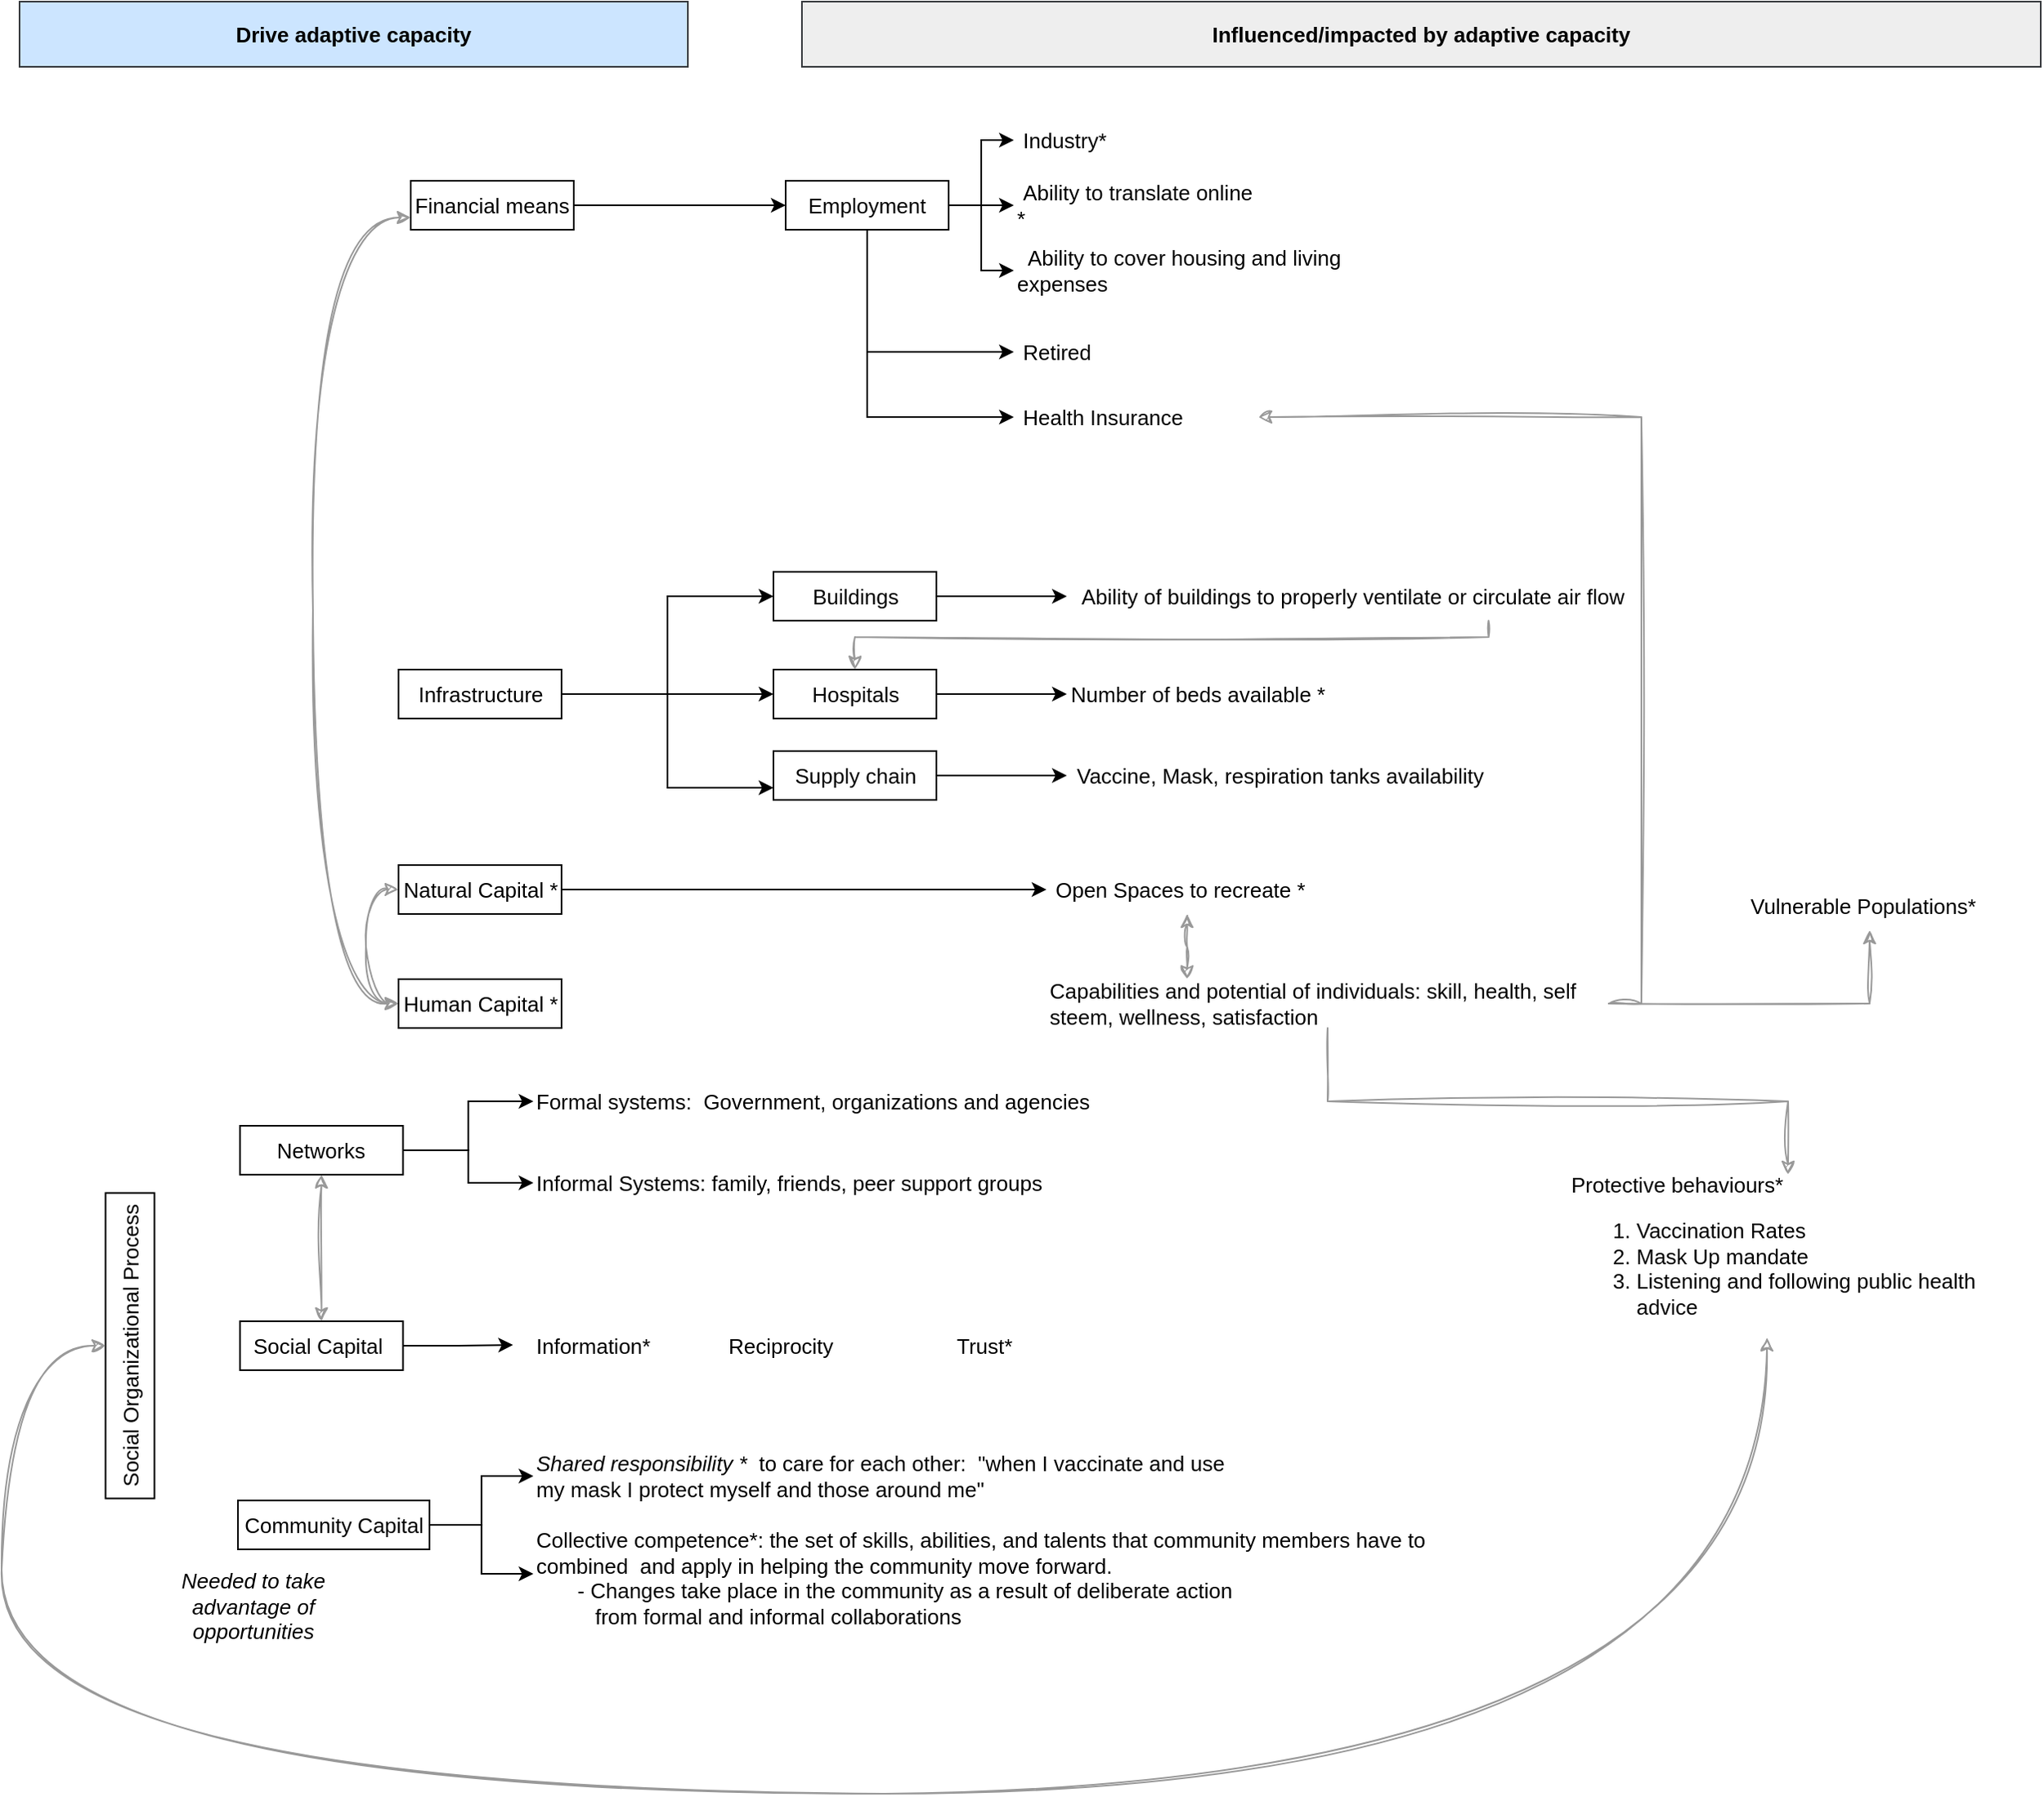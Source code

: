 <mxfile version="24.7.17">
  <diagram name="Page-1" id="bbJ4Wl17BvF7L5_o7s20">
    <mxGraphModel dx="2417" dy="997" grid="1" gridSize="10" guides="1" tooltips="1" connect="1" arrows="1" fold="1" page="1" pageScale="1" pageWidth="850" pageHeight="1100" math="0" shadow="0">
      <root>
        <mxCell id="0" />
        <mxCell id="1" parent="0" />
        <mxCell id="cVsHPX2xsLiRWL9ZJN85-2" value="Drive adaptive capacity" style="text;whiteSpace=wrap;fontFamily=Helvetica;fontSize=13;fontStyle=1;fillColor=#cce5ff;strokeColor=#36393d;verticalAlign=middle;fontColor=default;align=center;" vertex="1" parent="1">
          <mxGeometry x="-170" y="180" width="410" height="40" as="geometry" />
        </mxCell>
        <mxCell id="cVsHPX2xsLiRWL9ZJN85-3" value="&lt;font style=&quot;font-size: 13px;&quot;&gt;Influenced/impacted by adaptive capacity&lt;/font&gt;" style="text;fontStyle=1;align=center;fillColor=#eeeeee;strokeColor=#36393d;fontColor=default;whiteSpace=wrap;html=1;verticalAlign=middle;fontSize=13;" vertex="1" parent="1">
          <mxGeometry x="310" y="180" width="760" height="40" as="geometry" />
        </mxCell>
        <mxCell id="cVsHPX2xsLiRWL9ZJN85-14" style="edgeStyle=orthogonalEdgeStyle;rounded=0;orthogonalLoop=1;jettySize=auto;html=1;exitX=1;exitY=0.5;exitDx=0;exitDy=0;entryX=0;entryY=0.5;entryDx=0;entryDy=0;fontSize=13;" edge="1" parent="1" source="cVsHPX2xsLiRWL9ZJN85-4" target="cVsHPX2xsLiRWL9ZJN85-5">
          <mxGeometry relative="1" as="geometry" />
        </mxCell>
        <mxCell id="cVsHPX2xsLiRWL9ZJN85-4" value="Financial means" style="text;html=1;align=center;verticalAlign=middle;whiteSpace=wrap;rounded=0;strokeColor=default;fontSize=13;" vertex="1" parent="1">
          <mxGeometry x="70" y="290" width="100" height="30" as="geometry" />
        </mxCell>
        <mxCell id="cVsHPX2xsLiRWL9ZJN85-9" style="edgeStyle=orthogonalEdgeStyle;rounded=0;orthogonalLoop=1;jettySize=auto;html=1;exitX=1;exitY=0.5;exitDx=0;exitDy=0;entryX=0;entryY=0.5;entryDx=0;entryDy=0;fontSize=13;" edge="1" parent="1" source="cVsHPX2xsLiRWL9ZJN85-5" target="cVsHPX2xsLiRWL9ZJN85-6">
          <mxGeometry relative="1" as="geometry" />
        </mxCell>
        <mxCell id="cVsHPX2xsLiRWL9ZJN85-10" style="edgeStyle=orthogonalEdgeStyle;rounded=0;orthogonalLoop=1;jettySize=auto;html=1;exitX=1;exitY=0.5;exitDx=0;exitDy=0;entryX=0;entryY=0.5;entryDx=0;entryDy=0;fontSize=13;" edge="1" parent="1" source="cVsHPX2xsLiRWL9ZJN85-5" target="cVsHPX2xsLiRWL9ZJN85-7">
          <mxGeometry relative="1" as="geometry" />
        </mxCell>
        <mxCell id="cVsHPX2xsLiRWL9ZJN85-11" style="edgeStyle=orthogonalEdgeStyle;rounded=0;orthogonalLoop=1;jettySize=auto;html=1;exitX=1;exitY=0.5;exitDx=0;exitDy=0;entryX=0;entryY=0.5;entryDx=0;entryDy=0;fontSize=13;" edge="1" parent="1" source="cVsHPX2xsLiRWL9ZJN85-5" target="cVsHPX2xsLiRWL9ZJN85-8">
          <mxGeometry relative="1" as="geometry" />
        </mxCell>
        <mxCell id="cVsHPX2xsLiRWL9ZJN85-13" style="edgeStyle=orthogonalEdgeStyle;rounded=0;orthogonalLoop=1;jettySize=auto;html=1;exitX=0.5;exitY=1;exitDx=0;exitDy=0;entryX=0;entryY=0.5;entryDx=0;entryDy=0;fontSize=13;" edge="1" parent="1" source="cVsHPX2xsLiRWL9ZJN85-5" target="cVsHPX2xsLiRWL9ZJN85-12">
          <mxGeometry relative="1" as="geometry" />
        </mxCell>
        <mxCell id="cVsHPX2xsLiRWL9ZJN85-17" style="edgeStyle=orthogonalEdgeStyle;rounded=0;orthogonalLoop=1;jettySize=auto;html=1;exitX=0.5;exitY=1;exitDx=0;exitDy=0;entryX=0;entryY=0.5;entryDx=0;entryDy=0;fontSize=13;" edge="1" parent="1" source="cVsHPX2xsLiRWL9ZJN85-5" target="cVsHPX2xsLiRWL9ZJN85-16">
          <mxGeometry relative="1" as="geometry" />
        </mxCell>
        <mxCell id="cVsHPX2xsLiRWL9ZJN85-5" value="Employment" style="text;html=1;align=center;verticalAlign=middle;whiteSpace=wrap;rounded=0;strokeColor=default;fontSize=13;" vertex="1" parent="1">
          <mxGeometry x="300" y="290" width="100" height="30" as="geometry" />
        </mxCell>
        <mxCell id="cVsHPX2xsLiRWL9ZJN85-6" value="&amp;nbsp;Industry*" style="text;html=1;align=left;verticalAlign=middle;whiteSpace=wrap;rounded=0;fontSize=13;" vertex="1" parent="1">
          <mxGeometry x="440" y="250" width="100" height="30" as="geometry" />
        </mxCell>
        <mxCell id="cVsHPX2xsLiRWL9ZJN85-7" value="&amp;nbsp;Ability to translate online *" style="text;html=1;align=left;verticalAlign=middle;whiteSpace=wrap;rounded=0;fontSize=13;" vertex="1" parent="1">
          <mxGeometry x="440" y="290" width="150" height="30" as="geometry" />
        </mxCell>
        <mxCell id="cVsHPX2xsLiRWL9ZJN85-8" value="&amp;nbsp; Ability to cover housing and living expenses" style="text;html=1;align=left;verticalAlign=middle;whiteSpace=wrap;rounded=0;fontSize=13;" vertex="1" parent="1">
          <mxGeometry x="440" y="330" width="250" height="30" as="geometry" />
        </mxCell>
        <mxCell id="cVsHPX2xsLiRWL9ZJN85-12" value="&amp;nbsp;Retired" style="text;html=1;align=left;verticalAlign=middle;whiteSpace=wrap;rounded=0;fontSize=13;" vertex="1" parent="1">
          <mxGeometry x="440" y="380" width="150" height="30" as="geometry" />
        </mxCell>
        <mxCell id="cVsHPX2xsLiRWL9ZJN85-16" value="&amp;nbsp;Health Insurance" style="text;html=1;align=left;verticalAlign=middle;whiteSpace=wrap;rounded=0;fontSize=13;" vertex="1" parent="1">
          <mxGeometry x="440" y="420" width="150" height="30" as="geometry" />
        </mxCell>
        <mxCell id="cVsHPX2xsLiRWL9ZJN85-28" style="edgeStyle=orthogonalEdgeStyle;rounded=0;orthogonalLoop=1;jettySize=auto;html=1;exitX=1;exitY=0.5;exitDx=0;exitDy=0;entryX=0;entryY=0.5;entryDx=0;entryDy=0;fontSize=13;" edge="1" parent="1" source="cVsHPX2xsLiRWL9ZJN85-18" target="cVsHPX2xsLiRWL9ZJN85-19">
          <mxGeometry relative="1" as="geometry" />
        </mxCell>
        <mxCell id="cVsHPX2xsLiRWL9ZJN85-29" style="edgeStyle=orthogonalEdgeStyle;rounded=0;orthogonalLoop=1;jettySize=auto;html=1;exitX=1;exitY=0.5;exitDx=0;exitDy=0;entryX=0;entryY=0.5;entryDx=0;entryDy=0;fontSize=13;" edge="1" parent="1" source="cVsHPX2xsLiRWL9ZJN85-18" target="cVsHPX2xsLiRWL9ZJN85-24">
          <mxGeometry relative="1" as="geometry" />
        </mxCell>
        <mxCell id="cVsHPX2xsLiRWL9ZJN85-30" style="edgeStyle=orthogonalEdgeStyle;rounded=0;orthogonalLoop=1;jettySize=auto;html=1;exitX=1;exitY=0.5;exitDx=0;exitDy=0;entryX=0;entryY=0.75;entryDx=0;entryDy=0;fontSize=13;" edge="1" parent="1" source="cVsHPX2xsLiRWL9ZJN85-18" target="cVsHPX2xsLiRWL9ZJN85-22">
          <mxGeometry relative="1" as="geometry" />
        </mxCell>
        <mxCell id="cVsHPX2xsLiRWL9ZJN85-18" value="Infrastructure" style="text;html=1;align=center;verticalAlign=middle;whiteSpace=wrap;rounded=0;strokeColor=default;fontSize=13;" vertex="1" parent="1">
          <mxGeometry x="62.5" y="590" width="100" height="30" as="geometry" />
        </mxCell>
        <mxCell id="cVsHPX2xsLiRWL9ZJN85-25" style="edgeStyle=orthogonalEdgeStyle;rounded=0;orthogonalLoop=1;jettySize=auto;html=1;exitX=1;exitY=0.5;exitDx=0;exitDy=0;entryX=0;entryY=0.5;entryDx=0;entryDy=0;fontSize=13;" edge="1" parent="1" source="cVsHPX2xsLiRWL9ZJN85-19" target="cVsHPX2xsLiRWL9ZJN85-20">
          <mxGeometry relative="1" as="geometry" />
        </mxCell>
        <mxCell id="cVsHPX2xsLiRWL9ZJN85-19" value="Buildings" style="text;html=1;align=center;verticalAlign=middle;whiteSpace=wrap;rounded=0;strokeColor=default;fontSize=13;" vertex="1" parent="1">
          <mxGeometry x="292.5" y="530" width="100" height="30" as="geometry" />
        </mxCell>
        <mxCell id="cVsHPX2xsLiRWL9ZJN85-32" style="edgeStyle=orthogonalEdgeStyle;rounded=0;orthogonalLoop=1;jettySize=auto;html=1;exitX=0.75;exitY=1;exitDx=0;exitDy=0;entryX=0.5;entryY=0;entryDx=0;entryDy=0;strokeColor=#999999;sketch=1;curveFitting=1;jiggle=2;fontSize=13;" edge="1" parent="1" source="cVsHPX2xsLiRWL9ZJN85-20" target="cVsHPX2xsLiRWL9ZJN85-24">
          <mxGeometry relative="1" as="geometry">
            <Array as="points">
              <mxPoint x="731.5" y="570" />
              <mxPoint x="342.5" y="570" />
            </Array>
          </mxGeometry>
        </mxCell>
        <mxCell id="cVsHPX2xsLiRWL9ZJN85-20" value="&amp;nbsp; Ability of buildings to properly ventilate or circulate air flow" style="text;html=1;align=left;verticalAlign=middle;whiteSpace=wrap;rounded=0;fontSize=13;" vertex="1" parent="1">
          <mxGeometry x="472.5" y="530" width="345" height="30" as="geometry" />
        </mxCell>
        <mxCell id="cVsHPX2xsLiRWL9ZJN85-21" value="Number of beds available *" style="text;html=1;align=left;verticalAlign=middle;whiteSpace=wrap;rounded=0;fontSize=13;" vertex="1" parent="1">
          <mxGeometry x="472.5" y="590" width="345" height="30" as="geometry" />
        </mxCell>
        <mxCell id="cVsHPX2xsLiRWL9ZJN85-27" style="edgeStyle=orthogonalEdgeStyle;rounded=0;orthogonalLoop=1;jettySize=auto;html=1;exitX=1;exitY=0.5;exitDx=0;exitDy=0;entryX=0;entryY=0.5;entryDx=0;entryDy=0;fontSize=13;" edge="1" parent="1" source="cVsHPX2xsLiRWL9ZJN85-22" target="cVsHPX2xsLiRWL9ZJN85-23">
          <mxGeometry relative="1" as="geometry" />
        </mxCell>
        <mxCell id="cVsHPX2xsLiRWL9ZJN85-22" value="Supply chain" style="text;html=1;align=center;verticalAlign=middle;whiteSpace=wrap;rounded=0;strokeColor=default;fontSize=13;" vertex="1" parent="1">
          <mxGeometry x="292.5" y="640" width="100" height="30" as="geometry" />
        </mxCell>
        <mxCell id="cVsHPX2xsLiRWL9ZJN85-23" value="&amp;nbsp;Vaccine, Mask, respiration tanks availability" style="text;html=1;align=left;verticalAlign=middle;whiteSpace=wrap;rounded=0;fontSize=13;" vertex="1" parent="1">
          <mxGeometry x="472.5" y="640" width="345" height="30" as="geometry" />
        </mxCell>
        <mxCell id="cVsHPX2xsLiRWL9ZJN85-26" style="edgeStyle=orthogonalEdgeStyle;rounded=0;orthogonalLoop=1;jettySize=auto;html=1;exitX=1;exitY=0.5;exitDx=0;exitDy=0;entryX=0;entryY=0.5;entryDx=0;entryDy=0;fontSize=13;" edge="1" parent="1" source="cVsHPX2xsLiRWL9ZJN85-24" target="cVsHPX2xsLiRWL9ZJN85-21">
          <mxGeometry relative="1" as="geometry" />
        </mxCell>
        <mxCell id="cVsHPX2xsLiRWL9ZJN85-24" value="Hospitals" style="text;html=1;align=center;verticalAlign=middle;whiteSpace=wrap;rounded=0;strokeColor=default;fontSize=13;" vertex="1" parent="1">
          <mxGeometry x="292.5" y="590" width="100" height="30" as="geometry" />
        </mxCell>
        <mxCell id="cVsHPX2xsLiRWL9ZJN85-33" value="Social Organizational Process" style="text;html=1;align=center;verticalAlign=middle;whiteSpace=wrap;rounded=0;strokeColor=default;rotation=-90;fontSize=13;" vertex="1" parent="1">
          <mxGeometry x="-196" y="990" width="187.5" height="30" as="geometry" />
        </mxCell>
        <mxCell id="cVsHPX2xsLiRWL9ZJN85-38" style="edgeStyle=orthogonalEdgeStyle;rounded=0;orthogonalLoop=1;jettySize=auto;html=1;exitX=0.25;exitY=1;exitDx=0;exitDy=0;entryX=0.25;entryY=0;entryDx=0;entryDy=0;startArrow=classic;startFill=1;sketch=1;curveFitting=1;jiggle=2;strokeColor=#999999;fontSize=13;" edge="1" parent="1" source="cVsHPX2xsLiRWL9ZJN85-34" target="cVsHPX2xsLiRWL9ZJN85-37">
          <mxGeometry relative="1" as="geometry" />
        </mxCell>
        <mxCell id="cVsHPX2xsLiRWL9ZJN85-34" value="&amp;nbsp;Open Spaces to recreate *" style="text;html=1;align=left;verticalAlign=middle;whiteSpace=wrap;rounded=0;fontSize=13;" vertex="1" parent="1">
          <mxGeometry x="460" y="710" width="345" height="30" as="geometry" />
        </mxCell>
        <mxCell id="cVsHPX2xsLiRWL9ZJN85-73" style="edgeStyle=orthogonalEdgeStyle;rounded=0;orthogonalLoop=1;jettySize=auto;html=1;exitX=1;exitY=0.5;exitDx=0;exitDy=0;entryX=1;entryY=0.5;entryDx=0;entryDy=0;sketch=1;curveFitting=1;jiggle=2;strokeColor=#999999;fontSize=13;" edge="1" parent="1" source="cVsHPX2xsLiRWL9ZJN85-37" target="cVsHPX2xsLiRWL9ZJN85-16">
          <mxGeometry relative="1" as="geometry" />
        </mxCell>
        <mxCell id="cVsHPX2xsLiRWL9ZJN85-78" style="edgeStyle=orthogonalEdgeStyle;rounded=0;orthogonalLoop=1;jettySize=auto;html=1;exitX=1;exitY=0.5;exitDx=0;exitDy=0;sketch=1;curveFitting=1;jiggle=2;strokeColor=#999999;fontSize=13;" edge="1" parent="1" source="cVsHPX2xsLiRWL9ZJN85-37" target="cVsHPX2xsLiRWL9ZJN85-77">
          <mxGeometry relative="1" as="geometry" />
        </mxCell>
        <mxCell id="cVsHPX2xsLiRWL9ZJN85-79" style="edgeStyle=orthogonalEdgeStyle;rounded=0;orthogonalLoop=1;jettySize=auto;html=1;exitX=0.5;exitY=1;exitDx=0;exitDy=0;entryX=0.5;entryY=0;entryDx=0;entryDy=0;sketch=1;curveFitting=1;jiggle=2;strokeColor=#999999;fontSize=13;" edge="1" parent="1" source="cVsHPX2xsLiRWL9ZJN85-37" target="cVsHPX2xsLiRWL9ZJN85-68">
          <mxGeometry relative="1" as="geometry" />
        </mxCell>
        <mxCell id="cVsHPX2xsLiRWL9ZJN85-37" value="Capabilities and potential of individuals: skill, health, self steem, wellness, satisfaction" style="text;html=1;align=left;verticalAlign=middle;whiteSpace=wrap;rounded=0;fontSize=13;" vertex="1" parent="1">
          <mxGeometry x="460" y="780" width="345" height="30" as="geometry" />
        </mxCell>
        <mxCell id="cVsHPX2xsLiRWL9ZJN85-42" style="edgeStyle=orthogonalEdgeStyle;rounded=0;orthogonalLoop=1;jettySize=auto;html=1;exitX=1;exitY=0.5;exitDx=0;exitDy=0;entryX=0;entryY=0.5;entryDx=0;entryDy=0;fontSize=13;" edge="1" parent="1" source="cVsHPX2xsLiRWL9ZJN85-39" target="cVsHPX2xsLiRWL9ZJN85-40">
          <mxGeometry relative="1" as="geometry" />
        </mxCell>
        <mxCell id="cVsHPX2xsLiRWL9ZJN85-43" style="edgeStyle=orthogonalEdgeStyle;rounded=0;orthogonalLoop=1;jettySize=auto;html=1;exitX=1;exitY=0.5;exitDx=0;exitDy=0;entryX=0;entryY=0.5;entryDx=0;entryDy=0;fontSize=13;" edge="1" parent="1" source="cVsHPX2xsLiRWL9ZJN85-39" target="cVsHPX2xsLiRWL9ZJN85-41">
          <mxGeometry relative="1" as="geometry" />
        </mxCell>
        <mxCell id="cVsHPX2xsLiRWL9ZJN85-59" style="edgeStyle=orthogonalEdgeStyle;rounded=0;orthogonalLoop=1;jettySize=auto;html=1;exitX=0.5;exitY=1;exitDx=0;exitDy=0;entryX=0.5;entryY=0;entryDx=0;entryDy=0;startArrow=classic;startFill=1;sketch=1;curveFitting=1;jiggle=2;strokeColor=#999999;fontSize=13;" edge="1" parent="1" source="cVsHPX2xsLiRWL9ZJN85-39" target="cVsHPX2xsLiRWL9ZJN85-44">
          <mxGeometry relative="1" as="geometry" />
        </mxCell>
        <mxCell id="cVsHPX2xsLiRWL9ZJN85-39" value="Networks" style="text;html=1;align=center;verticalAlign=middle;whiteSpace=wrap;rounded=0;strokeColor=default;fontSize=13;" vertex="1" parent="1">
          <mxGeometry x="-34.75" y="870" width="100" height="30" as="geometry" />
        </mxCell>
        <mxCell id="cVsHPX2xsLiRWL9ZJN85-40" value="Formal systems:&amp;nbsp; Government, organizations and agencies" style="text;html=1;align=left;verticalAlign=middle;whiteSpace=wrap;rounded=0;fontSize=13;" vertex="1" parent="1">
          <mxGeometry x="145.25" y="840" width="345" height="30" as="geometry" />
        </mxCell>
        <mxCell id="cVsHPX2xsLiRWL9ZJN85-41" value="Informal Systems: family, friends, peer support groups" style="text;html=1;align=left;verticalAlign=middle;whiteSpace=wrap;rounded=0;fontSize=13;" vertex="1" parent="1">
          <mxGeometry x="145.25" y="890" width="345" height="30" as="geometry" />
        </mxCell>
        <mxCell id="cVsHPX2xsLiRWL9ZJN85-60" style="edgeStyle=orthogonalEdgeStyle;rounded=0;orthogonalLoop=1;jettySize=auto;html=1;exitX=1;exitY=0.5;exitDx=0;exitDy=0;fontSize=13;" edge="1" parent="1" source="cVsHPX2xsLiRWL9ZJN85-44">
          <mxGeometry relative="1" as="geometry">
            <mxPoint x="132.75" y="1004.556" as="targetPoint" />
          </mxGeometry>
        </mxCell>
        <mxCell id="cVsHPX2xsLiRWL9ZJN85-44" value="Social Capital&amp;nbsp;" style="text;html=1;align=center;verticalAlign=middle;whiteSpace=wrap;rounded=0;strokeColor=default;fontSize=13;" vertex="1" parent="1">
          <mxGeometry x="-34.75" y="990" width="100" height="30" as="geometry" />
        </mxCell>
        <mxCell id="cVsHPX2xsLiRWL9ZJN85-45" value="Information*" style="text;html=1;align=left;verticalAlign=middle;whiteSpace=wrap;rounded=0;fontSize=13;" vertex="1" parent="1">
          <mxGeometry x="145.25" y="990" width="67.5" height="30" as="geometry" />
        </mxCell>
        <mxCell id="cVsHPX2xsLiRWL9ZJN85-46" value="Reciprocity" style="text;html=1;align=left;verticalAlign=middle;whiteSpace=wrap;rounded=0;fontSize=13;" vertex="1" parent="1">
          <mxGeometry x="262.75" y="990" width="77.5" height="30" as="geometry" />
        </mxCell>
        <mxCell id="cVsHPX2xsLiRWL9ZJN85-47" value="Trust*" style="text;html=1;align=left;verticalAlign=middle;whiteSpace=wrap;rounded=0;fontSize=13;" vertex="1" parent="1">
          <mxGeometry x="402.75" y="990" width="47.5" height="30" as="geometry" />
        </mxCell>
        <mxCell id="cVsHPX2xsLiRWL9ZJN85-65" style="edgeStyle=orthogonalEdgeStyle;rounded=0;orthogonalLoop=1;jettySize=auto;html=1;exitX=1;exitY=0.5;exitDx=0;exitDy=0;entryX=0;entryY=0.5;entryDx=0;entryDy=0;fontSize=13;" edge="1" parent="1" source="cVsHPX2xsLiRWL9ZJN85-61" target="cVsHPX2xsLiRWL9ZJN85-62">
          <mxGeometry relative="1" as="geometry">
            <mxPoint x="102.75" y="1110" as="targetPoint" />
          </mxGeometry>
        </mxCell>
        <mxCell id="cVsHPX2xsLiRWL9ZJN85-66" style="edgeStyle=orthogonalEdgeStyle;rounded=0;orthogonalLoop=1;jettySize=auto;html=1;exitX=1;exitY=0.5;exitDx=0;exitDy=0;entryX=0;entryY=0.5;entryDx=0;entryDy=0;fontSize=13;" edge="1" parent="1" source="cVsHPX2xsLiRWL9ZJN85-61" target="cVsHPX2xsLiRWL9ZJN85-64">
          <mxGeometry relative="1" as="geometry" />
        </mxCell>
        <mxCell id="cVsHPX2xsLiRWL9ZJN85-61" value="Community Capital" style="text;html=1;align=center;verticalAlign=middle;whiteSpace=wrap;rounded=0;strokeColor=default;fontSize=13;" vertex="1" parent="1">
          <mxGeometry x="-36" y="1100" width="117.5" height="30" as="geometry" />
        </mxCell>
        <mxCell id="cVsHPX2xsLiRWL9ZJN85-62" value="&lt;i style=&quot;font-size: 13px;&quot;&gt;Shared responsibility *&amp;nbsp;&lt;/i&gt; to care for each other:&amp;nbsp;&amp;nbsp;&quot;when I vaccinate and use my mask I protect myself and those around me&quot;" style="text;html=1;align=left;verticalAlign=middle;whiteSpace=wrap;rounded=0;fontSize=13;" vertex="1" parent="1">
          <mxGeometry x="145.25" y="1070" width="427.5" height="30" as="geometry" />
        </mxCell>
        <mxCell id="cVsHPX2xsLiRWL9ZJN85-63" value="Needed to take advantage of opportunities" style="text;html=1;align=center;verticalAlign=middle;whiteSpace=wrap;rounded=0;fontStyle=2;fontSize=13;" vertex="1" parent="1">
          <mxGeometry x="-98" y="1150" width="142.5" height="30" as="geometry" />
        </mxCell>
        <mxCell id="cVsHPX2xsLiRWL9ZJN85-64" value="Collective competence*: the set of skills, abilities, and talents that community members have to combined  and apply in helping the community move forward.&#xa;       - Changes take place in the community as a result of deliberate action&#xa;          from formal and informal collaborations" style="text;whiteSpace=wrap;fontSize=13;" vertex="1" parent="1">
          <mxGeometry x="145.25" y="1110" width="560" height="70" as="geometry" />
        </mxCell>
        <mxCell id="cVsHPX2xsLiRWL9ZJN85-68" value="&lt;div style=&quot;font-size: 13px;&quot;&gt;Protective behaviours*&lt;/div&gt;&lt;ol style=&quot;font-size: 13px;&quot;&gt;&lt;li style=&quot;font-size: 13px;&quot;&gt;Vaccination Rates&lt;/li&gt;&lt;li style=&quot;font-size: 13px;&quot;&gt;Mask Up mandate&lt;/li&gt;&lt;li style=&quot;font-size: 13px;&quot;&gt;Listening and following public health advice&lt;/li&gt;&lt;/ol&gt;" style="text;html=1;align=left;verticalAlign=middle;whiteSpace=wrap;rounded=0;fontSize=13;" vertex="1" parent="1">
          <mxGeometry x="780" y="900" width="270" height="100" as="geometry" />
        </mxCell>
        <mxCell id="cVsHPX2xsLiRWL9ZJN85-72" style="edgeStyle=orthogonalEdgeStyle;rounded=0;orthogonalLoop=1;jettySize=auto;html=1;exitX=1;exitY=0.5;exitDx=0;exitDy=0;entryX=0;entryY=0.5;entryDx=0;entryDy=0;fontSize=13;" edge="1" parent="1" source="cVsHPX2xsLiRWL9ZJN85-70" target="cVsHPX2xsLiRWL9ZJN85-34">
          <mxGeometry relative="1" as="geometry" />
        </mxCell>
        <mxCell id="cVsHPX2xsLiRWL9ZJN85-70" value="&lt;div style=&quot;text-align: start;&quot;&gt;&lt;span style=&quot;background-color: initial;&quot;&gt;Natural Capital *&lt;/span&gt;&lt;/div&gt;" style="text;html=1;align=center;verticalAlign=middle;whiteSpace=wrap;rounded=0;strokeColor=default;fontSize=13;" vertex="1" parent="1">
          <mxGeometry x="62.5" y="710" width="100" height="30" as="geometry" />
        </mxCell>
        <mxCell id="cVsHPX2xsLiRWL9ZJN85-75" style="edgeStyle=orthogonalEdgeStyle;rounded=0;orthogonalLoop=1;jettySize=auto;html=1;exitX=0;exitY=0.5;exitDx=0;exitDy=0;entryX=0;entryY=0.75;entryDx=0;entryDy=0;curved=1;startArrow=classic;startFill=1;sketch=1;curveFitting=1;jiggle=2;strokeColor=#999999;fontSize=13;" edge="1" parent="1" source="cVsHPX2xsLiRWL9ZJN85-71" target="cVsHPX2xsLiRWL9ZJN85-4">
          <mxGeometry relative="1" as="geometry">
            <Array as="points">
              <mxPoint x="10" y="795" />
              <mxPoint x="10" y="313" />
            </Array>
          </mxGeometry>
        </mxCell>
        <mxCell id="cVsHPX2xsLiRWL9ZJN85-76" style="edgeStyle=orthogonalEdgeStyle;rounded=0;orthogonalLoop=1;jettySize=auto;html=1;exitX=0;exitY=0.5;exitDx=0;exitDy=0;entryX=0;entryY=0.5;entryDx=0;entryDy=0;curved=1;startArrow=classic;startFill=1;strokeColor=#999999;sketch=1;curveFitting=1;jiggle=2;fontSize=13;" edge="1" parent="1" source="cVsHPX2xsLiRWL9ZJN85-71" target="cVsHPX2xsLiRWL9ZJN85-70">
          <mxGeometry relative="1" as="geometry" />
        </mxCell>
        <mxCell id="cVsHPX2xsLiRWL9ZJN85-71" value="Human Capital *" style="text;html=1;align=center;verticalAlign=middle;whiteSpace=wrap;rounded=0;strokeColor=default;fontSize=13;" vertex="1" parent="1">
          <mxGeometry x="62.5" y="780" width="100" height="30" as="geometry" />
        </mxCell>
        <mxCell id="cVsHPX2xsLiRWL9ZJN85-77" value="Vulnerable Populations*" style="text;html=1;align=left;verticalAlign=middle;whiteSpace=wrap;rounded=0;fontSize=13;" vertex="1" parent="1">
          <mxGeometry x="890" y="720" width="150" height="30" as="geometry" />
        </mxCell>
        <mxCell id="cVsHPX2xsLiRWL9ZJN85-81" style="edgeStyle=orthogonalEdgeStyle;rounded=0;orthogonalLoop=1;jettySize=auto;html=1;exitX=0.5;exitY=0;exitDx=0;exitDy=0;entryX=0.452;entryY=1;entryDx=0;entryDy=0;entryPerimeter=0;startArrow=classic;startFill=1;sketch=1;curveFitting=1;jiggle=2;strokeColor=#999999;curved=1;fontSize=13;" edge="1" parent="1" source="cVsHPX2xsLiRWL9ZJN85-33" target="cVsHPX2xsLiRWL9ZJN85-68">
          <mxGeometry relative="1" as="geometry">
            <Array as="points">
              <mxPoint x="-181" y="1005" />
              <mxPoint x="-181" y="1280" />
              <mxPoint x="902" y="1280" />
            </Array>
          </mxGeometry>
        </mxCell>
      </root>
    </mxGraphModel>
  </diagram>
</mxfile>
